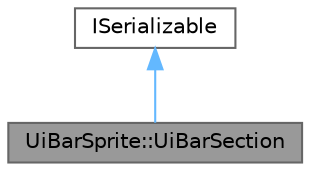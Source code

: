 digraph "UiBarSprite::UiBarSection"
{
 // LATEX_PDF_SIZE
  bgcolor="transparent";
  edge [fontname=Helvetica,fontsize=10,labelfontname=Helvetica,labelfontsize=10];
  node [fontname=Helvetica,fontsize=10,shape=box,height=0.2,width=0.4];
  Node1 [id="Node000001",label="UiBarSprite::UiBarSection",height=0.2,width=0.4,color="gray40", fillcolor="grey60", style="filled", fontcolor="black",tooltip="struct that represents a data section in the UiBar"];
  Node2 -> Node1 [id="edge1_Node000001_Node000002",dir="back",color="steelblue1",style="solid",tooltip=" "];
  Node2 [id="Node000002",label="ISerializable",height=0.2,width=0.4,color="gray40", fillcolor="white", style="filled",URL="$db/df8/classISerializable.html",tooltip="interface for all serializable objects"];
}
